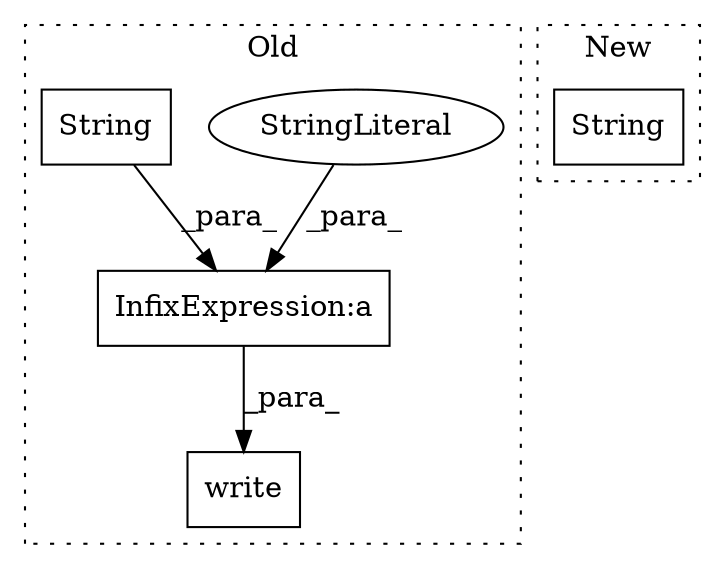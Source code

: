 digraph G {
subgraph cluster0 {
1 [label="write" a="32" s="5045,5082" l="6,1" shape="box"];
3 [label="InfixExpression:a" a="27" s="5068" l="3" shape="box"];
4 [label="StringLiteral" a="45" s="5051" l="17" shape="ellipse"];
5 [label="String" a="32" s="5071,5081" l="7,1" shape="box"];
label = "Old";
style="dotted";
}
subgraph cluster1 {
2 [label="String" a="32" s="6045,6062" l="7,1" shape="box"];
label = "New";
style="dotted";
}
3 -> 1 [label="_para_"];
4 -> 3 [label="_para_"];
5 -> 3 [label="_para_"];
}